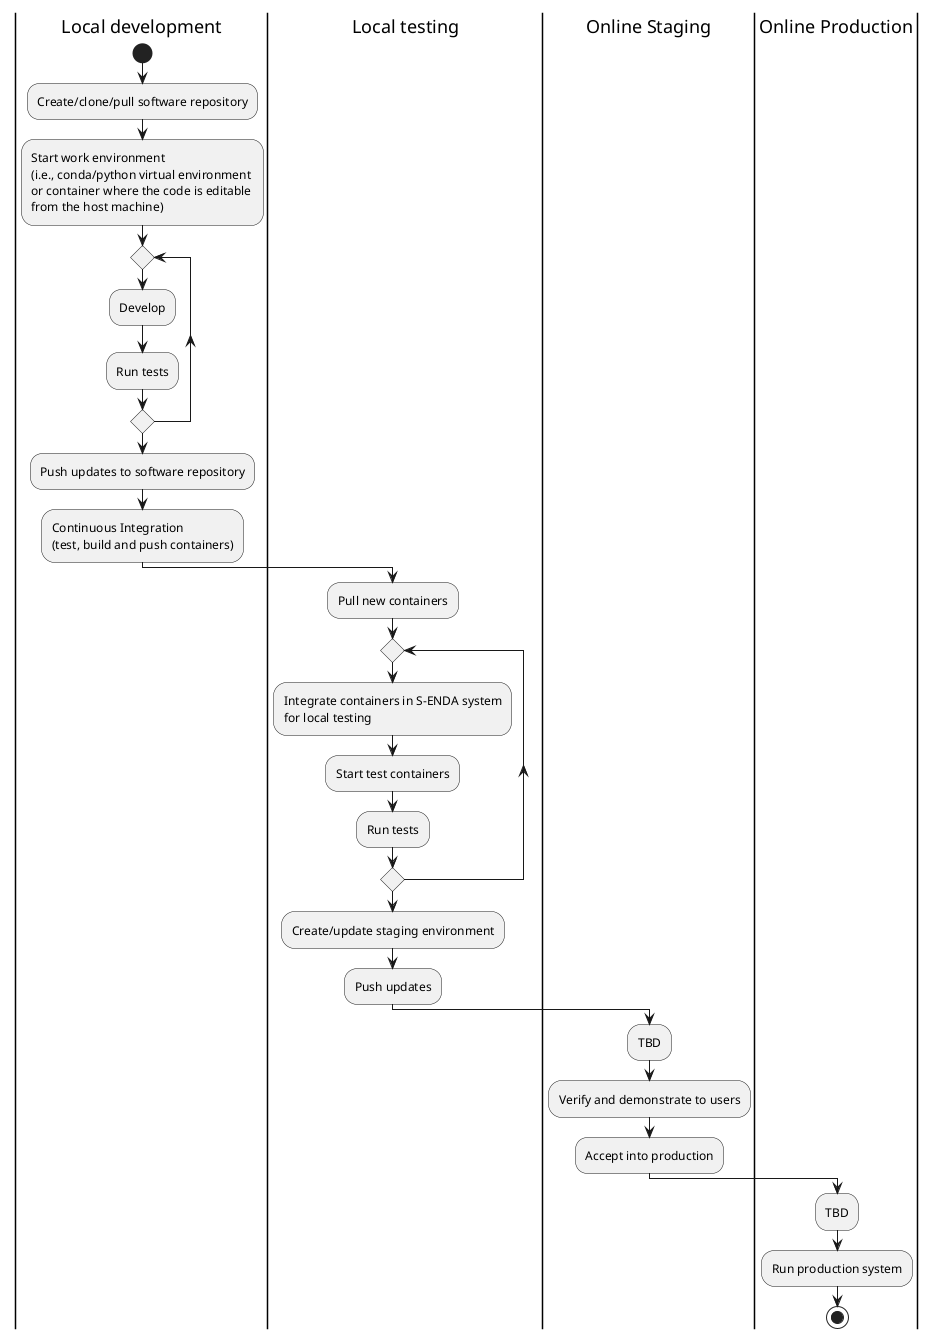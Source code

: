 @startuml S-ENDA-workflow

|Local development|

start
:Create/clone/pull software repository;
:Start work environment
(i.e., conda/python virtual environment 
or container where the code is editable
from the host machine);
repeat
 :Develop;
 :Run tests;
repeatwhile ()
:Push updates to software repository;
:Continuous Integration
(test, build and push containers);

|Local testing|

:Pull new containers;
repeat
  :Integrate containers in S-ENDA system 
  for local testing;
  :Start test containers;
  :Run tests;
repeatwhile ()

:Create/update staging environment;
:Push updates;

|Online Staging|

:TBD;
:Verify and demonstrate to users;
:Accept into production;

|Online Production|

:TBD;
:Run production system;

stop

@enduml
